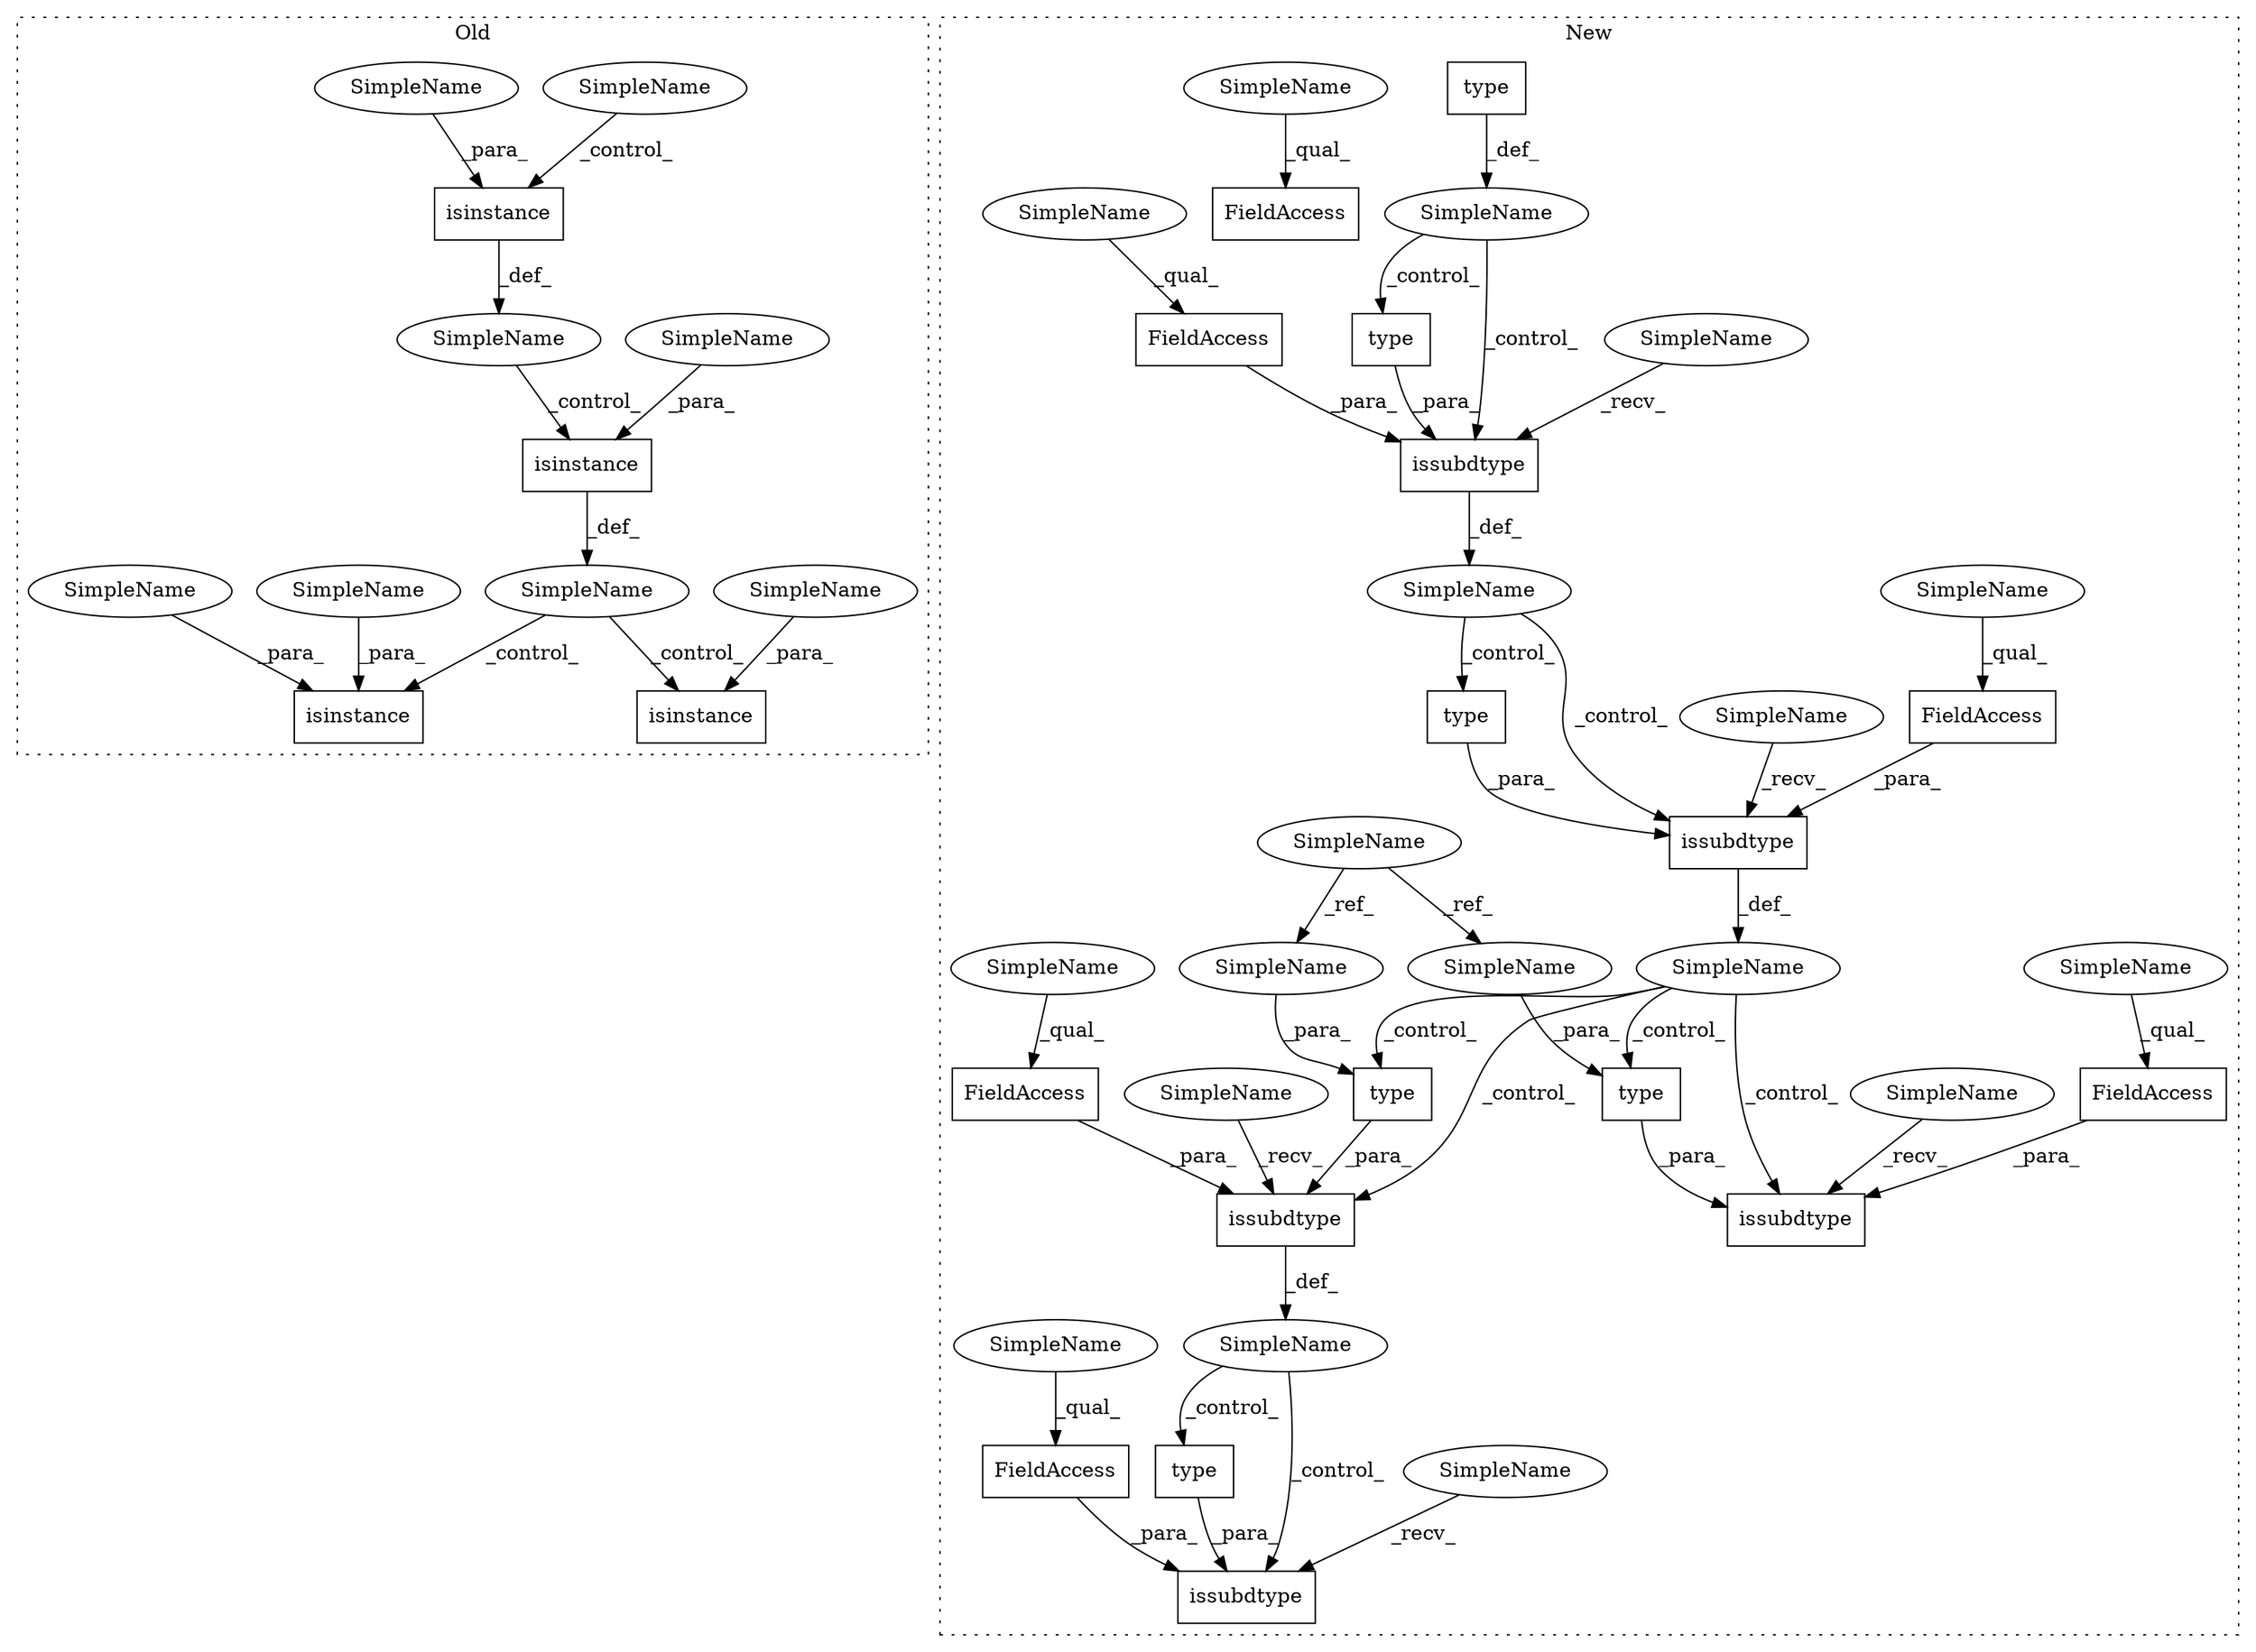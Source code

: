 digraph G {
subgraph cluster0 {
1 [label="isinstance" a="32" s="2932,2960" l="11,1" shape="box"];
14 [label="isinstance" a="32" s="2781,2801" l="11,1" shape="box"];
15 [label="SimpleName" a="42" s="" l="" shape="ellipse"];
16 [label="SimpleName" a="42" s="" l="" shape="ellipse"];
17 [label="isinstance" a="32" s="3023,3048" l="11,1" shape="box"];
18 [label="SimpleName" a="42" s="" l="" shape="ellipse"];
20 [label="isinstance" a="32" s="2628,2648" l="11,1" shape="box"];
32 [label="SimpleName" a="42" s="2798" l="3" shape="ellipse"];
33 [label="SimpleName" a="42" s="2957" l="3" shape="ellipse"];
34 [label="SimpleName" a="42" s="3045" l="3" shape="ellipse"];
35 [label="SimpleName" a="42" s="2645" l="3" shape="ellipse"];
47 [label="SimpleName" a="42" s="2943" l="13" shape="ellipse"];
label = "Old";
style="dotted";
}
subgraph cluster1 {
2 [label="issubdtype" a="32" s="2831,2867" l="11,1" shape="box"];
3 [label="SimpleName" a="42" s="" l="" shape="ellipse"];
4 [label="type" a="32" s="3128,3146" l="5,1" shape="box"];
5 [label="issubdtype" a="32" s="2656,2692" l="11,1" shape="box"];
6 [label="SimpleName" a="42" s="" l="" shape="ellipse"];
7 [label="issubdtype" a="32" s="3117,3162" l="11,1" shape="box"];
8 [label="SimpleName" a="42" s="2314" l="13" shape="ellipse"];
9 [label="type" a="32" s="3015,3033" l="5,1" shape="box"];
10 [label="SimpleName" a="42" s="" l="" shape="ellipse"];
11 [label="type" a="32" s="3346,3361" l="5,1" shape="box"];
12 [label="SimpleName" a="42" s="" l="" shape="ellipse"];
13 [label="issubdtype" a="32" s="3335,3376" l="11,1" shape="box"];
19 [label="type" a="32" s="2842,2852" l="5,1" shape="box"];
21 [label="FieldAccess" a="22" s="3148" l="14" shape="box"];
22 [label="type" a="32" s="2667,2677" l="5,1" shape="box"];
23 [label="FieldAccess" a="22" s="3363" l="13" shape="box"];
24 [label="type" a="32" s="2492,2502" l="5,1" shape="box"];
25 [label="FieldAccess" a="22" s="3035" l="13" shape="box"];
26 [label="FieldAccess" a="22" s="3605" l="13" shape="box"];
27 [label="FieldAccess" a="22" s="2679" l="13" shape="box"];
28 [label="FieldAccess" a="22" s="2854" l="13" shape="box"];
29 [label="issubdtype" a="32" s="3004,3048" l="11,1" shape="box"];
30 [label="SimpleName" a="42" s="3133" l="13" shape="ellipse"];
31 [label="SimpleName" a="42" s="3020" l="13" shape="ellipse"];
36 [label="SimpleName" a="42" s="3329" l="5" shape="ellipse"];
37 [label="SimpleName" a="42" s="3148" l="5" shape="ellipse"];
38 [label="SimpleName" a="42" s="3035" l="5" shape="ellipse"];
39 [label="SimpleName" a="42" s="2650" l="5" shape="ellipse"];
40 [label="SimpleName" a="42" s="3111" l="5" shape="ellipse"];
41 [label="SimpleName" a="42" s="3605" l="5" shape="ellipse"];
42 [label="SimpleName" a="42" s="2998" l="5" shape="ellipse"];
43 [label="SimpleName" a="42" s="2854" l="5" shape="ellipse"];
44 [label="SimpleName" a="42" s="2825" l="5" shape="ellipse"];
45 [label="SimpleName" a="42" s="2679" l="5" shape="ellipse"];
46 [label="SimpleName" a="42" s="3363" l="5" shape="ellipse"];
label = "New";
style="dotted";
}
2 -> 6 [label="_def_"];
3 -> 5 [label="_control_"];
3 -> 22 [label="_control_"];
4 -> 7 [label="_para_"];
5 -> 10 [label="_def_"];
6 -> 7 [label="_control_"];
6 -> 4 [label="_control_"];
6 -> 9 [label="_control_"];
6 -> 29 [label="_control_"];
7 -> 12 [label="_def_"];
8 -> 31 [label="_ref_"];
8 -> 30 [label="_ref_"];
9 -> 29 [label="_para_"];
10 -> 19 [label="_control_"];
10 -> 2 [label="_control_"];
11 -> 13 [label="_para_"];
12 -> 11 [label="_control_"];
12 -> 13 [label="_control_"];
14 -> 18 [label="_def_"];
15 -> 14 [label="_control_"];
16 -> 20 [label="_control_"];
18 -> 17 [label="_control_"];
18 -> 1 [label="_control_"];
19 -> 2 [label="_para_"];
20 -> 15 [label="_def_"];
21 -> 7 [label="_para_"];
22 -> 5 [label="_para_"];
23 -> 13 [label="_para_"];
24 -> 3 [label="_def_"];
25 -> 29 [label="_para_"];
27 -> 5 [label="_para_"];
28 -> 2 [label="_para_"];
30 -> 4 [label="_para_"];
31 -> 9 [label="_para_"];
32 -> 14 [label="_para_"];
33 -> 1 [label="_para_"];
34 -> 17 [label="_para_"];
35 -> 20 [label="_para_"];
36 -> 13 [label="_recv_"];
37 -> 21 [label="_qual_"];
38 -> 25 [label="_qual_"];
39 -> 5 [label="_recv_"];
40 -> 7 [label="_recv_"];
41 -> 26 [label="_qual_"];
42 -> 29 [label="_recv_"];
43 -> 28 [label="_qual_"];
44 -> 2 [label="_recv_"];
45 -> 27 [label="_qual_"];
46 -> 23 [label="_qual_"];
47 -> 1 [label="_para_"];
}